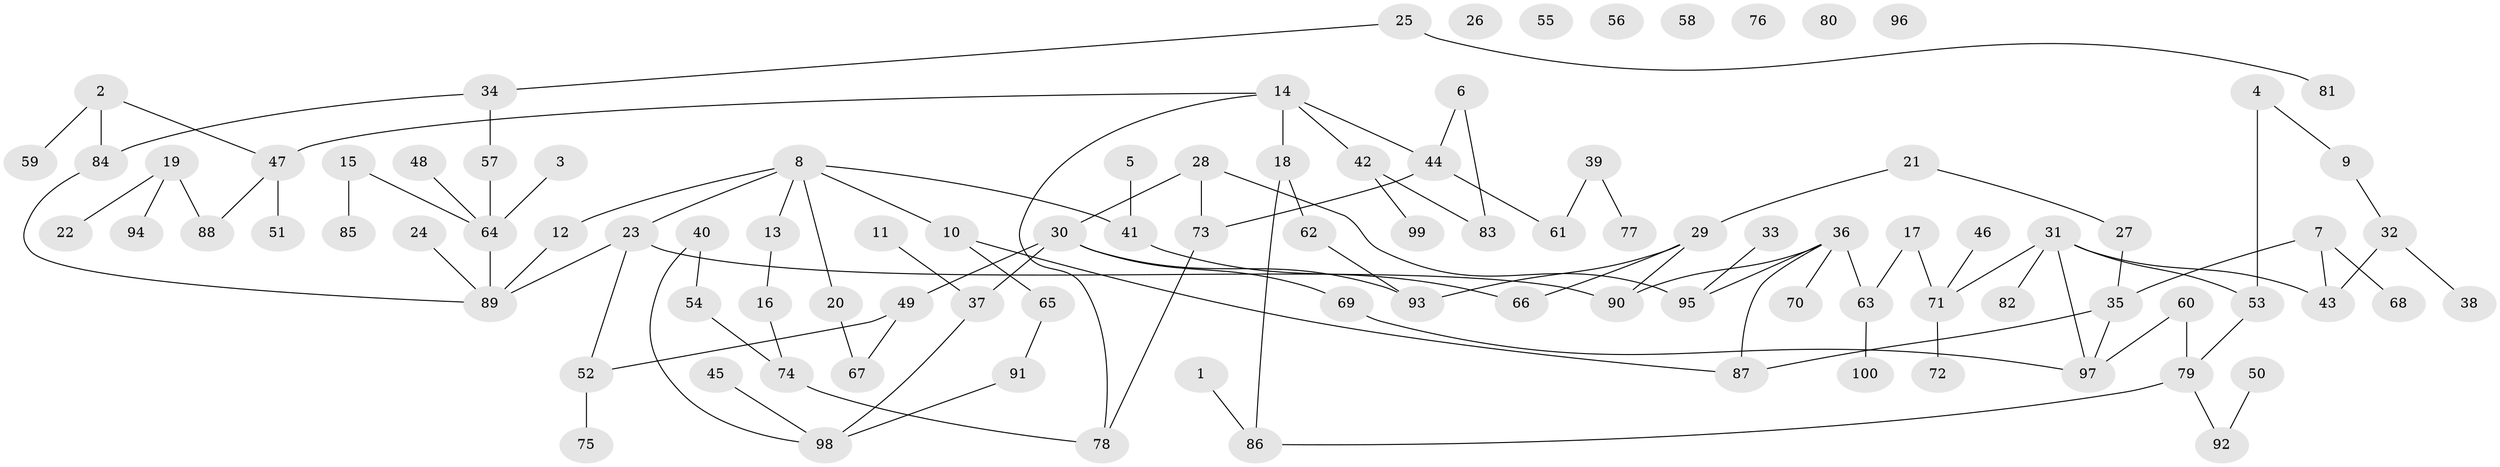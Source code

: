 // coarse degree distribution, {2: 0.32558139534883723, 5: 0.023255813953488372, 7: 0.046511627906976744, 3: 0.20930232558139536, 4: 0.16279069767441862, 6: 0.046511627906976744, 1: 0.18604651162790697}
// Generated by graph-tools (version 1.1) at 2025/47/03/04/25 22:47:59]
// undirected, 100 vertices, 113 edges
graph export_dot {
  node [color=gray90,style=filled];
  1;
  2;
  3;
  4;
  5;
  6;
  7;
  8;
  9;
  10;
  11;
  12;
  13;
  14;
  15;
  16;
  17;
  18;
  19;
  20;
  21;
  22;
  23;
  24;
  25;
  26;
  27;
  28;
  29;
  30;
  31;
  32;
  33;
  34;
  35;
  36;
  37;
  38;
  39;
  40;
  41;
  42;
  43;
  44;
  45;
  46;
  47;
  48;
  49;
  50;
  51;
  52;
  53;
  54;
  55;
  56;
  57;
  58;
  59;
  60;
  61;
  62;
  63;
  64;
  65;
  66;
  67;
  68;
  69;
  70;
  71;
  72;
  73;
  74;
  75;
  76;
  77;
  78;
  79;
  80;
  81;
  82;
  83;
  84;
  85;
  86;
  87;
  88;
  89;
  90;
  91;
  92;
  93;
  94;
  95;
  96;
  97;
  98;
  99;
  100;
  1 -- 86;
  2 -- 47;
  2 -- 59;
  2 -- 84;
  3 -- 64;
  4 -- 9;
  4 -- 53;
  5 -- 41;
  6 -- 44;
  6 -- 83;
  7 -- 35;
  7 -- 43;
  7 -- 68;
  8 -- 10;
  8 -- 12;
  8 -- 13;
  8 -- 20;
  8 -- 23;
  8 -- 41;
  9 -- 32;
  10 -- 65;
  10 -- 87;
  11 -- 37;
  12 -- 89;
  13 -- 16;
  14 -- 18;
  14 -- 42;
  14 -- 44;
  14 -- 47;
  14 -- 78;
  15 -- 64;
  15 -- 85;
  16 -- 74;
  17 -- 63;
  17 -- 71;
  18 -- 62;
  18 -- 86;
  19 -- 22;
  19 -- 88;
  19 -- 94;
  20 -- 67;
  21 -- 27;
  21 -- 29;
  23 -- 52;
  23 -- 89;
  23 -- 90;
  24 -- 89;
  25 -- 34;
  25 -- 81;
  27 -- 35;
  28 -- 30;
  28 -- 73;
  28 -- 95;
  29 -- 66;
  29 -- 90;
  29 -- 93;
  30 -- 37;
  30 -- 49;
  30 -- 69;
  30 -- 93;
  31 -- 43;
  31 -- 53;
  31 -- 71;
  31 -- 82;
  31 -- 97;
  32 -- 38;
  32 -- 43;
  33 -- 95;
  34 -- 57;
  34 -- 84;
  35 -- 87;
  35 -- 97;
  36 -- 63;
  36 -- 70;
  36 -- 87;
  36 -- 90;
  36 -- 95;
  37 -- 98;
  39 -- 61;
  39 -- 77;
  40 -- 54;
  40 -- 98;
  41 -- 66;
  42 -- 83;
  42 -- 99;
  44 -- 61;
  44 -- 73;
  45 -- 98;
  46 -- 71;
  47 -- 51;
  47 -- 88;
  48 -- 64;
  49 -- 52;
  49 -- 67;
  50 -- 92;
  52 -- 75;
  53 -- 79;
  54 -- 74;
  57 -- 64;
  60 -- 79;
  60 -- 97;
  62 -- 93;
  63 -- 100;
  64 -- 89;
  65 -- 91;
  69 -- 97;
  71 -- 72;
  73 -- 78;
  74 -- 78;
  79 -- 86;
  79 -- 92;
  84 -- 89;
  91 -- 98;
}
